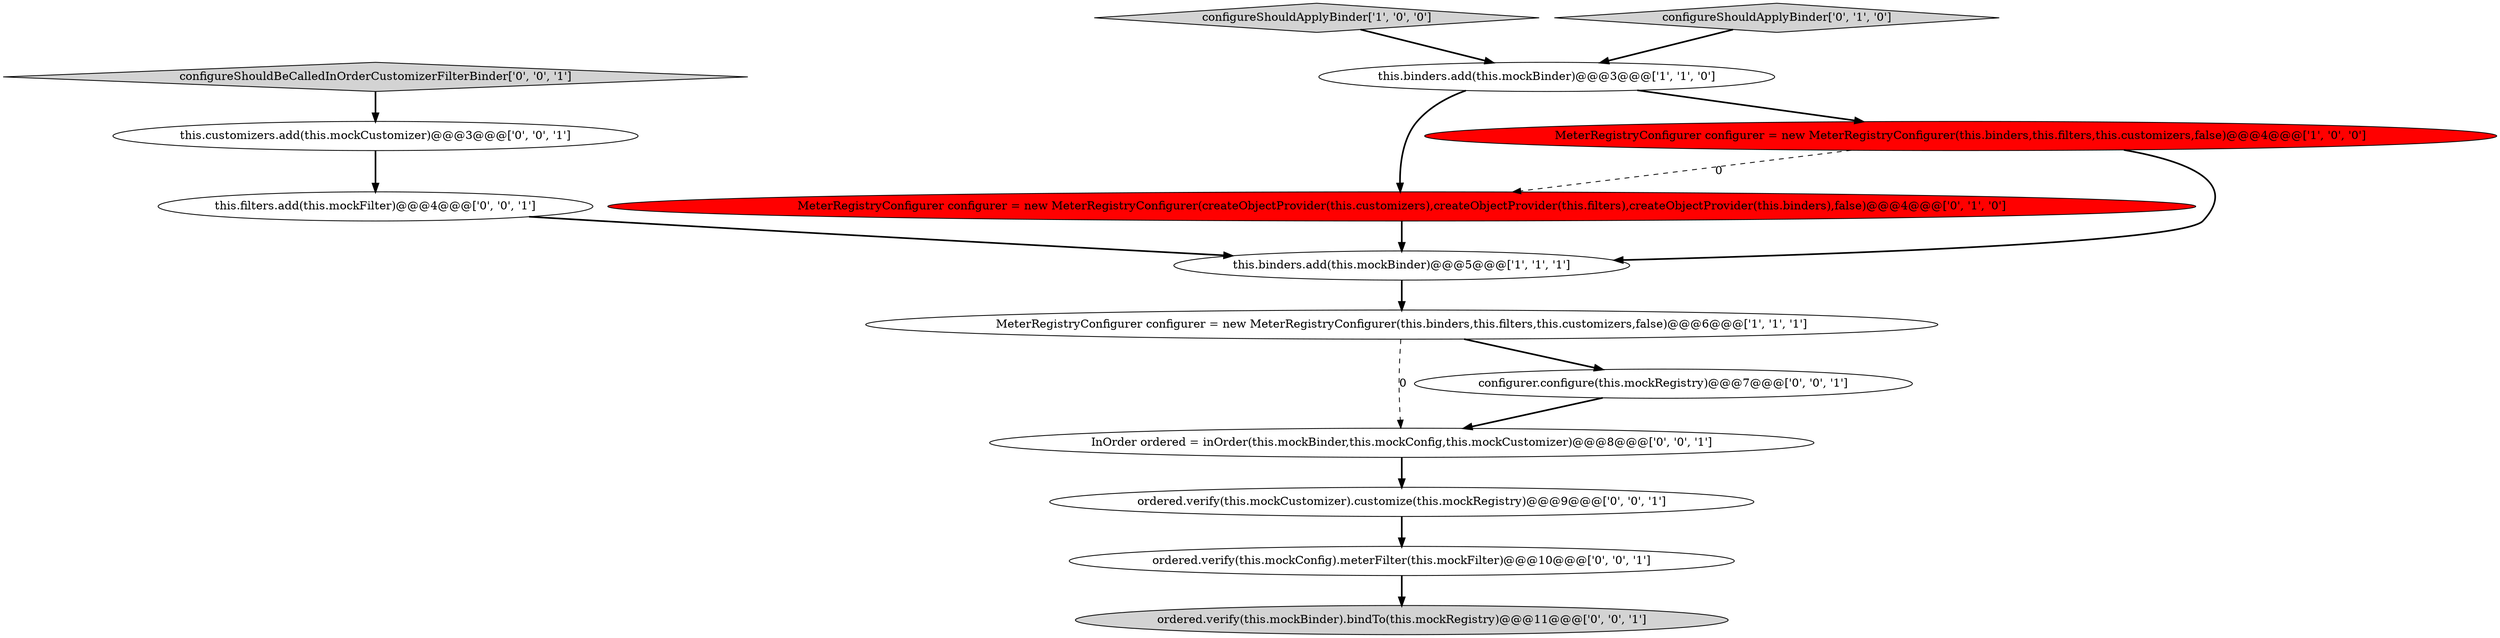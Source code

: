 digraph {
3 [style = filled, label = "MeterRegistryConfigurer configurer = new MeterRegistryConfigurer(this.binders,this.filters,this.customizers,false)@@@6@@@['1', '1', '1']", fillcolor = white, shape = ellipse image = "AAA0AAABBB1BBB"];
4 [style = filled, label = "configureShouldApplyBinder['1', '0', '0']", fillcolor = lightgray, shape = diamond image = "AAA0AAABBB1BBB"];
1 [style = filled, label = "this.binders.add(this.mockBinder)@@@5@@@['1', '1', '1']", fillcolor = white, shape = ellipse image = "AAA0AAABBB1BBB"];
2 [style = filled, label = "this.binders.add(this.mockBinder)@@@3@@@['1', '1', '0']", fillcolor = white, shape = ellipse image = "AAA0AAABBB1BBB"];
8 [style = filled, label = "ordered.verify(this.mockBinder).bindTo(this.mockRegistry)@@@11@@@['0', '0', '1']", fillcolor = lightgray, shape = ellipse image = "AAA0AAABBB3BBB"];
9 [style = filled, label = "configureShouldBeCalledInOrderCustomizerFilterBinder['0', '0', '1']", fillcolor = lightgray, shape = diamond image = "AAA0AAABBB3BBB"];
11 [style = filled, label = "InOrder ordered = inOrder(this.mockBinder,this.mockConfig,this.mockCustomizer)@@@8@@@['0', '0', '1']", fillcolor = white, shape = ellipse image = "AAA0AAABBB3BBB"];
12 [style = filled, label = "ordered.verify(this.mockConfig).meterFilter(this.mockFilter)@@@10@@@['0', '0', '1']", fillcolor = white, shape = ellipse image = "AAA0AAABBB3BBB"];
13 [style = filled, label = "ordered.verify(this.mockCustomizer).customize(this.mockRegistry)@@@9@@@['0', '0', '1']", fillcolor = white, shape = ellipse image = "AAA0AAABBB3BBB"];
7 [style = filled, label = "this.filters.add(this.mockFilter)@@@4@@@['0', '0', '1']", fillcolor = white, shape = ellipse image = "AAA0AAABBB3BBB"];
5 [style = filled, label = "configureShouldApplyBinder['0', '1', '0']", fillcolor = lightgray, shape = diamond image = "AAA0AAABBB2BBB"];
14 [style = filled, label = "this.customizers.add(this.mockCustomizer)@@@3@@@['0', '0', '1']", fillcolor = white, shape = ellipse image = "AAA0AAABBB3BBB"];
6 [style = filled, label = "MeterRegistryConfigurer configurer = new MeterRegistryConfigurer(createObjectProvider(this.customizers),createObjectProvider(this.filters),createObjectProvider(this.binders),false)@@@4@@@['0', '1', '0']", fillcolor = red, shape = ellipse image = "AAA1AAABBB2BBB"];
10 [style = filled, label = "configurer.configure(this.mockRegistry)@@@7@@@['0', '0', '1']", fillcolor = white, shape = ellipse image = "AAA0AAABBB3BBB"];
0 [style = filled, label = "MeterRegistryConfigurer configurer = new MeterRegistryConfigurer(this.binders,this.filters,this.customizers,false)@@@4@@@['1', '0', '0']", fillcolor = red, shape = ellipse image = "AAA1AAABBB1BBB"];
1->3 [style = bold, label=""];
6->1 [style = bold, label=""];
3->10 [style = bold, label=""];
5->2 [style = bold, label=""];
2->0 [style = bold, label=""];
0->6 [style = dashed, label="0"];
7->1 [style = bold, label=""];
4->2 [style = bold, label=""];
13->12 [style = bold, label=""];
3->11 [style = dashed, label="0"];
12->8 [style = bold, label=""];
0->1 [style = bold, label=""];
2->6 [style = bold, label=""];
9->14 [style = bold, label=""];
11->13 [style = bold, label=""];
14->7 [style = bold, label=""];
10->11 [style = bold, label=""];
}
